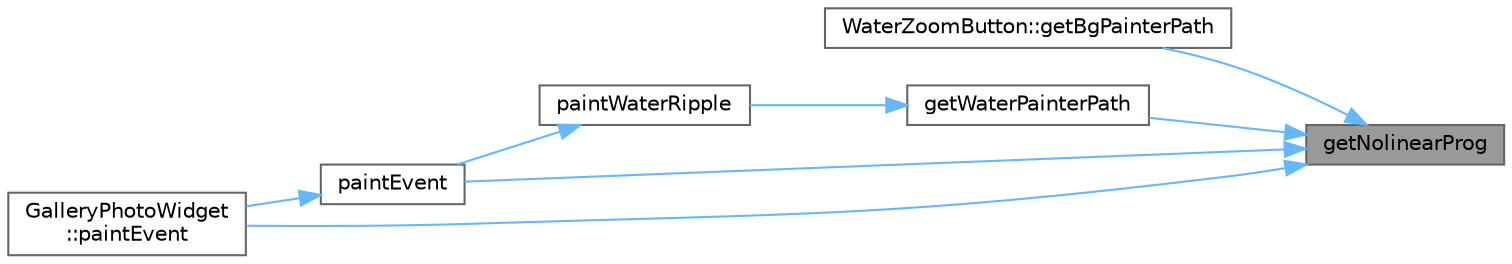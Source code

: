 digraph "getNolinearProg"
{
 // LATEX_PDF_SIZE
  bgcolor="transparent";
  edge [fontname=Helvetica,fontsize=10,labelfontname=Helvetica,labelfontsize=10];
  node [fontname=Helvetica,fontsize=10,shape=box,height=0.2,width=0.4];
  rankdir="RL";
  Node1 [id="Node000001",label="getNolinearProg",height=0.2,width=0.4,color="gray40", fillcolor="grey60", style="filled", fontcolor="black",tooltip="获取非线性动画进度"];
  Node1 -> Node2 [id="edge1_Node000001_Node000002",dir="back",color="steelblue1",style="solid",tooltip=" "];
  Node2 [id="Node000002",label="WaterZoomButton::getBgPainterPath",height=0.2,width=0.4,color="grey40", fillcolor="white", style="filled",URL="$class_water_zoom_button.html#a6f874979d45d444027aa2ca20acfdd6c",tooltip="获取背景绘制路径，支持动态缩放和 choking 效果"];
  Node1 -> Node3 [id="edge2_Node000001_Node000003",dir="back",color="steelblue1",style="solid",tooltip=" "];
  Node3 [id="Node000003",label="getWaterPainterPath",height=0.2,width=0.4,color="grey40", fillcolor="white", style="filled",URL="$class_interactive_button_base.html#a992962551774f41afffd3e0ba10ced2d",tooltip="获取水波纹绘制路径"];
  Node3 -> Node4 [id="edge3_Node000003_Node000004",dir="back",color="steelblue1",style="solid",tooltip=" "];
  Node4 [id="Node000004",label="paintWaterRipple",height=0.2,width=0.4,color="grey40", fillcolor="white", style="filled",URL="$class_interactive_button_base.html#a763f72595a18ec254b473779ba001b0d",tooltip="绘制水波纹动画"];
  Node4 -> Node5 [id="edge4_Node000004_Node000005",dir="back",color="steelblue1",style="solid",tooltip=" "];
  Node5 [id="Node000005",label="paintEvent",height=0.2,width=0.4,color="grey40", fillcolor="white", style="filled",URL="$class_interactive_button_base.html#aa71936647c7e332ab07cbec003a8c9a2",tooltip="绘制事件"];
  Node5 -> Node6 [id="edge5_Node000005_Node000006",dir="back",color="steelblue1",style="solid",tooltip=" "];
  Node6 [id="Node000006",label="GalleryPhotoWidget\l::paintEvent",height=0.2,width=0.4,color="grey40", fillcolor="white", style="filled",URL="$class_gallery_photo_widget.html#aa71936647c7e332ab07cbec003a8c9a2",tooltip="绘制事件，调整封面和标签位置"];
  Node1 -> Node6 [id="edge6_Node000001_Node000006",dir="back",color="steelblue1",style="solid",tooltip=" "];
  Node1 -> Node5 [id="edge7_Node000001_Node000005",dir="back",color="steelblue1",style="solid",tooltip=" "];
}
